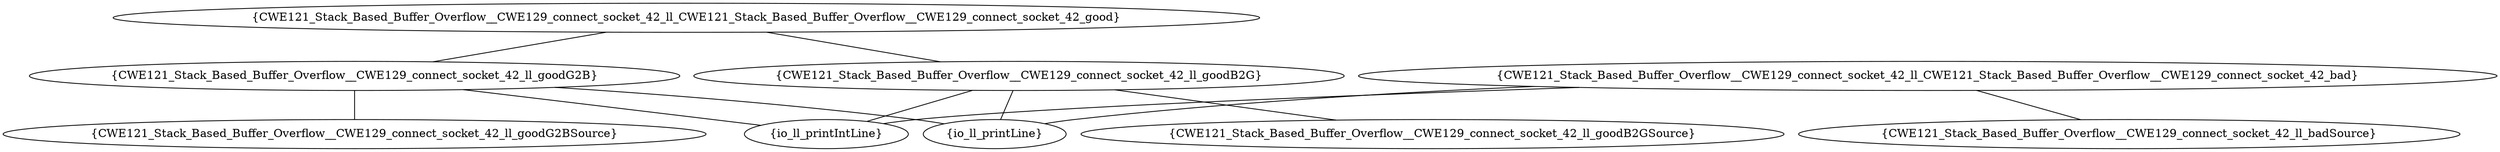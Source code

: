 graph "cg graph" {
CWE121_Stack_Based_Buffer_Overflow__CWE129_connect_socket_42_ll_goodB2G [label="{CWE121_Stack_Based_Buffer_Overflow__CWE129_connect_socket_42_ll_goodB2G}"];
CWE121_Stack_Based_Buffer_Overflow__CWE129_connect_socket_42_ll_goodB2GSource [label="{CWE121_Stack_Based_Buffer_Overflow__CWE129_connect_socket_42_ll_goodB2GSource}"];
io_ll_printIntLine [label="{io_ll_printIntLine}"];
io_ll_printLine [label="{io_ll_printLine}"];
CWE121_Stack_Based_Buffer_Overflow__CWE129_connect_socket_42_ll_CWE121_Stack_Based_Buffer_Overflow__CWE129_connect_socket_42_bad [label="{CWE121_Stack_Based_Buffer_Overflow__CWE129_connect_socket_42_ll_CWE121_Stack_Based_Buffer_Overflow__CWE129_connect_socket_42_bad}"];
CWE121_Stack_Based_Buffer_Overflow__CWE129_connect_socket_42_ll_badSource [label="{CWE121_Stack_Based_Buffer_Overflow__CWE129_connect_socket_42_ll_badSource}"];
CWE121_Stack_Based_Buffer_Overflow__CWE129_connect_socket_42_ll_CWE121_Stack_Based_Buffer_Overflow__CWE129_connect_socket_42_good [label="{CWE121_Stack_Based_Buffer_Overflow__CWE129_connect_socket_42_ll_CWE121_Stack_Based_Buffer_Overflow__CWE129_connect_socket_42_good}"];
CWE121_Stack_Based_Buffer_Overflow__CWE129_connect_socket_42_ll_goodG2B [label="{CWE121_Stack_Based_Buffer_Overflow__CWE129_connect_socket_42_ll_goodG2B}"];
CWE121_Stack_Based_Buffer_Overflow__CWE129_connect_socket_42_ll_goodG2BSource [label="{CWE121_Stack_Based_Buffer_Overflow__CWE129_connect_socket_42_ll_goodG2BSource}"];
CWE121_Stack_Based_Buffer_Overflow__CWE129_connect_socket_42_ll_goodB2G -- CWE121_Stack_Based_Buffer_Overflow__CWE129_connect_socket_42_ll_goodB2GSource;
CWE121_Stack_Based_Buffer_Overflow__CWE129_connect_socket_42_ll_goodB2G -- io_ll_printIntLine;
CWE121_Stack_Based_Buffer_Overflow__CWE129_connect_socket_42_ll_goodB2G -- io_ll_printLine;
CWE121_Stack_Based_Buffer_Overflow__CWE129_connect_socket_42_ll_CWE121_Stack_Based_Buffer_Overflow__CWE129_connect_socket_42_bad -- CWE121_Stack_Based_Buffer_Overflow__CWE129_connect_socket_42_ll_badSource;
CWE121_Stack_Based_Buffer_Overflow__CWE129_connect_socket_42_ll_CWE121_Stack_Based_Buffer_Overflow__CWE129_connect_socket_42_bad -- io_ll_printIntLine;
CWE121_Stack_Based_Buffer_Overflow__CWE129_connect_socket_42_ll_CWE121_Stack_Based_Buffer_Overflow__CWE129_connect_socket_42_bad -- io_ll_printLine;
CWE121_Stack_Based_Buffer_Overflow__CWE129_connect_socket_42_ll_CWE121_Stack_Based_Buffer_Overflow__CWE129_connect_socket_42_good -- CWE121_Stack_Based_Buffer_Overflow__CWE129_connect_socket_42_ll_goodB2G;
CWE121_Stack_Based_Buffer_Overflow__CWE129_connect_socket_42_ll_CWE121_Stack_Based_Buffer_Overflow__CWE129_connect_socket_42_good -- CWE121_Stack_Based_Buffer_Overflow__CWE129_connect_socket_42_ll_goodG2B;
CWE121_Stack_Based_Buffer_Overflow__CWE129_connect_socket_42_ll_goodG2B -- CWE121_Stack_Based_Buffer_Overflow__CWE129_connect_socket_42_ll_goodG2BSource;
CWE121_Stack_Based_Buffer_Overflow__CWE129_connect_socket_42_ll_goodG2B -- io_ll_printIntLine;
CWE121_Stack_Based_Buffer_Overflow__CWE129_connect_socket_42_ll_goodG2B -- io_ll_printLine;
}
